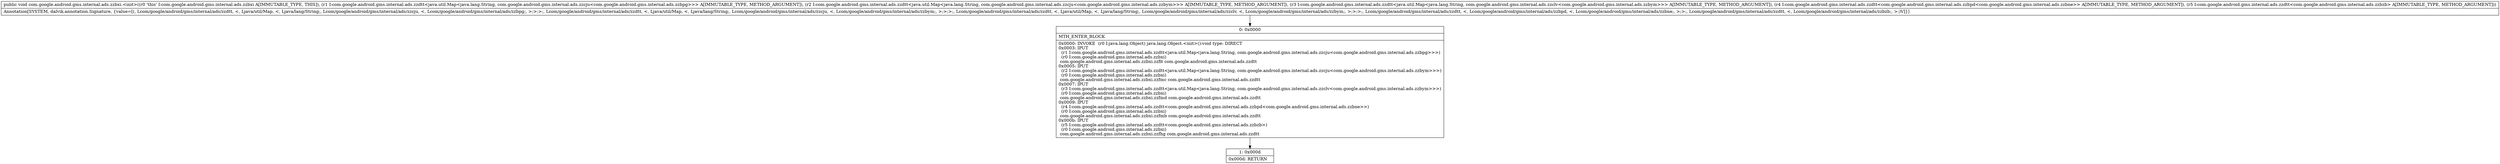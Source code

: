 digraph "CFG forcom.google.android.gms.internal.ads.zzbxi.\<init\>(Lcom\/google\/android\/gms\/internal\/ads\/zzdtt;Lcom\/google\/android\/gms\/internal\/ads\/zzdtt;Lcom\/google\/android\/gms\/internal\/ads\/zzdtt;Lcom\/google\/android\/gms\/internal\/ads\/zzdtt;Lcom\/google\/android\/gms\/internal\/ads\/zzdtt;)V" {
Node_0 [shape=record,label="{0\:\ 0x0000|MTH_ENTER_BLOCK\l|0x0000: INVOKE  (r0 I:java.lang.Object) java.lang.Object.\<init\>():void type: DIRECT \l0x0003: IPUT  \l  (r1 I:com.google.android.gms.internal.ads.zzdtt\<java.util.Map\<java.lang.String, com.google.android.gms.internal.ads.zzcju\<com.google.android.gms.internal.ads.zzbpg\>\>\>)\l  (r0 I:com.google.android.gms.internal.ads.zzbxi)\l com.google.android.gms.internal.ads.zzbxi.zzfit com.google.android.gms.internal.ads.zzdtt \l0x0005: IPUT  \l  (r2 I:com.google.android.gms.internal.ads.zzdtt\<java.util.Map\<java.lang.String, com.google.android.gms.internal.ads.zzcju\<com.google.android.gms.internal.ads.zzbym\>\>\>)\l  (r0 I:com.google.android.gms.internal.ads.zzbxi)\l com.google.android.gms.internal.ads.zzbxi.zzfmc com.google.android.gms.internal.ads.zzdtt \l0x0007: IPUT  \l  (r3 I:com.google.android.gms.internal.ads.zzdtt\<java.util.Map\<java.lang.String, com.google.android.gms.internal.ads.zzclv\<com.google.android.gms.internal.ads.zzbym\>\>\>)\l  (r0 I:com.google.android.gms.internal.ads.zzbxi)\l com.google.android.gms.internal.ads.zzbxi.zzfmd com.google.android.gms.internal.ads.zzdtt \l0x0009: IPUT  \l  (r4 I:com.google.android.gms.internal.ads.zzdtt\<com.google.android.gms.internal.ads.zzbpd\<com.google.android.gms.internal.ads.zzbne\>\>)\l  (r0 I:com.google.android.gms.internal.ads.zzbxi)\l com.google.android.gms.internal.ads.zzbxi.zzfmb com.google.android.gms.internal.ads.zzdtt \l0x000b: IPUT  \l  (r5 I:com.google.android.gms.internal.ads.zzdtt\<com.google.android.gms.internal.ads.zzbzb\>)\l  (r0 I:com.google.android.gms.internal.ads.zzbxi)\l com.google.android.gms.internal.ads.zzbxi.zzfhg com.google.android.gms.internal.ads.zzdtt \l}"];
Node_1 [shape=record,label="{1\:\ 0x000d|0x000d: RETURN   \l}"];
MethodNode[shape=record,label="{public void com.google.android.gms.internal.ads.zzbxi.\<init\>((r0 'this' I:com.google.android.gms.internal.ads.zzbxi A[IMMUTABLE_TYPE, THIS]), (r1 I:com.google.android.gms.internal.ads.zzdtt\<java.util.Map\<java.lang.String, com.google.android.gms.internal.ads.zzcju\<com.google.android.gms.internal.ads.zzbpg\>\>\> A[IMMUTABLE_TYPE, METHOD_ARGUMENT]), (r2 I:com.google.android.gms.internal.ads.zzdtt\<java.util.Map\<java.lang.String, com.google.android.gms.internal.ads.zzcju\<com.google.android.gms.internal.ads.zzbym\>\>\> A[IMMUTABLE_TYPE, METHOD_ARGUMENT]), (r3 I:com.google.android.gms.internal.ads.zzdtt\<java.util.Map\<java.lang.String, com.google.android.gms.internal.ads.zzclv\<com.google.android.gms.internal.ads.zzbym\>\>\> A[IMMUTABLE_TYPE, METHOD_ARGUMENT]), (r4 I:com.google.android.gms.internal.ads.zzdtt\<com.google.android.gms.internal.ads.zzbpd\<com.google.android.gms.internal.ads.zzbne\>\> A[IMMUTABLE_TYPE, METHOD_ARGUMENT]), (r5 I:com.google.android.gms.internal.ads.zzdtt\<com.google.android.gms.internal.ads.zzbzb\> A[IMMUTABLE_TYPE, METHOD_ARGUMENT]))  | Annotation[SYSTEM, dalvik.annotation.Signature, \{value=[(, Lcom\/google\/android\/gms\/internal\/ads\/zzdtt, \<, Ljava\/util\/Map, \<, Ljava\/lang\/String;, Lcom\/google\/android\/gms\/internal\/ads\/zzcju, \<, Lcom\/google\/android\/gms\/internal\/ads\/zzbpg;, \>;\>;\>;, Lcom\/google\/android\/gms\/internal\/ads\/zzdtt, \<, Ljava\/util\/Map, \<, Ljava\/lang\/String;, Lcom\/google\/android\/gms\/internal\/ads\/zzcju, \<, Lcom\/google\/android\/gms\/internal\/ads\/zzbym;, \>;\>;\>;, Lcom\/google\/android\/gms\/internal\/ads\/zzdtt, \<, Ljava\/util\/Map, \<, Ljava\/lang\/String;, Lcom\/google\/android\/gms\/internal\/ads\/zzclv, \<, Lcom\/google\/android\/gms\/internal\/ads\/zzbym;, \>;\>;\>;, Lcom\/google\/android\/gms\/internal\/ads\/zzdtt, \<, Lcom\/google\/android\/gms\/internal\/ads\/zzbpd, \<, Lcom\/google\/android\/gms\/internal\/ads\/zzbne;, \>;\>;, Lcom\/google\/android\/gms\/internal\/ads\/zzdtt, \<, Lcom\/google\/android\/gms\/internal\/ads\/zzbzb;, \>;)V]\}]\l}"];
MethodNode -> Node_0;
Node_0 -> Node_1;
}

